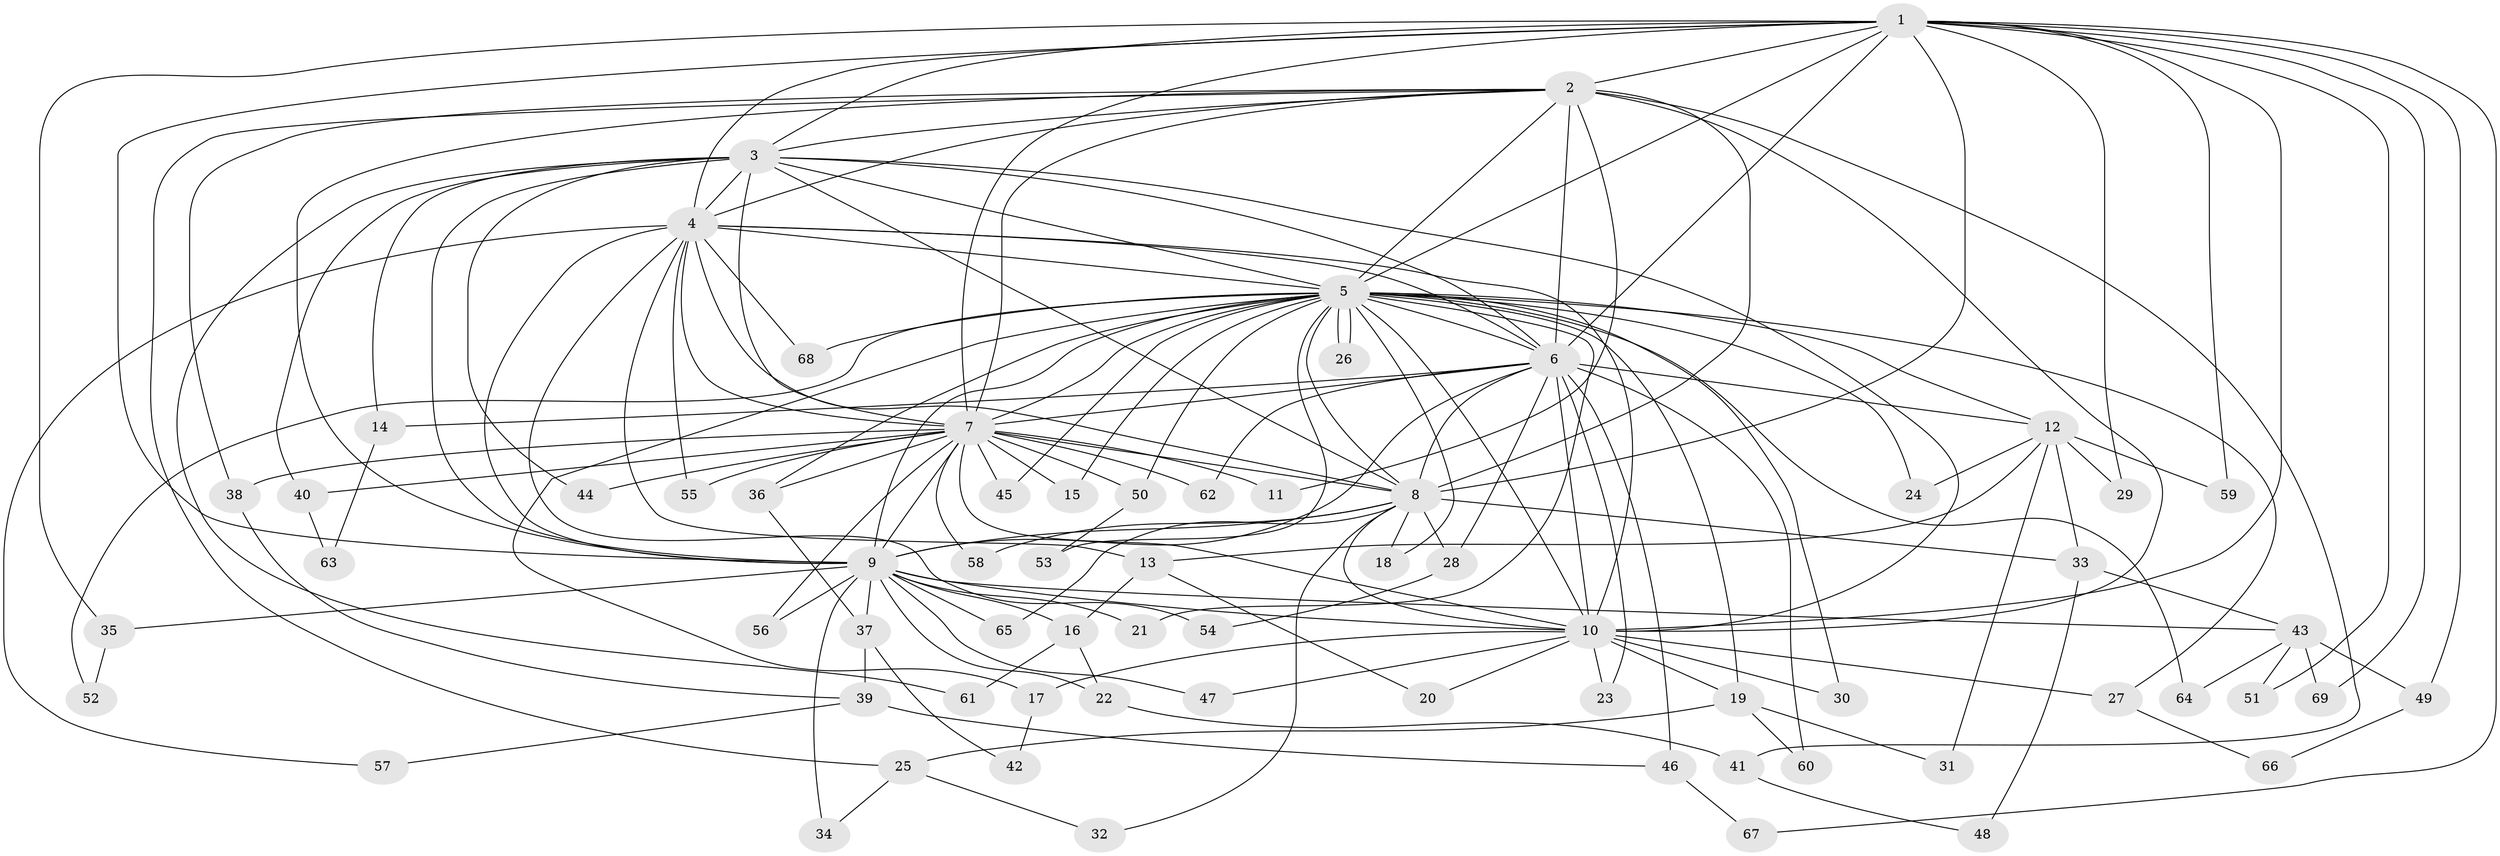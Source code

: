 // coarse degree distribution, {2: 0.23809523809523808, 13: 0.047619047619047616, 1: 0.047619047619047616, 5: 0.14285714285714285, 11: 0.09523809523809523, 3: 0.14285714285714285, 4: 0.19047619047619047, 12: 0.09523809523809523}
// Generated by graph-tools (version 1.1) at 2025/36/03/04/25 23:36:26]
// undirected, 69 vertices, 163 edges
graph export_dot {
  node [color=gray90,style=filled];
  1;
  2;
  3;
  4;
  5;
  6;
  7;
  8;
  9;
  10;
  11;
  12;
  13;
  14;
  15;
  16;
  17;
  18;
  19;
  20;
  21;
  22;
  23;
  24;
  25;
  26;
  27;
  28;
  29;
  30;
  31;
  32;
  33;
  34;
  35;
  36;
  37;
  38;
  39;
  40;
  41;
  42;
  43;
  44;
  45;
  46;
  47;
  48;
  49;
  50;
  51;
  52;
  53;
  54;
  55;
  56;
  57;
  58;
  59;
  60;
  61;
  62;
  63;
  64;
  65;
  66;
  67;
  68;
  69;
  1 -- 2;
  1 -- 3;
  1 -- 4;
  1 -- 5;
  1 -- 6;
  1 -- 7;
  1 -- 8;
  1 -- 9;
  1 -- 10;
  1 -- 29;
  1 -- 35;
  1 -- 49;
  1 -- 51;
  1 -- 59;
  1 -- 67;
  1 -- 69;
  2 -- 3;
  2 -- 4;
  2 -- 5;
  2 -- 6;
  2 -- 7;
  2 -- 8;
  2 -- 9;
  2 -- 10;
  2 -- 11;
  2 -- 25;
  2 -- 38;
  2 -- 41;
  3 -- 4;
  3 -- 5;
  3 -- 6;
  3 -- 7;
  3 -- 8;
  3 -- 9;
  3 -- 10;
  3 -- 14;
  3 -- 40;
  3 -- 44;
  3 -- 61;
  4 -- 5;
  4 -- 6;
  4 -- 7;
  4 -- 8;
  4 -- 9;
  4 -- 10;
  4 -- 13;
  4 -- 54;
  4 -- 55;
  4 -- 57;
  4 -- 68;
  5 -- 6;
  5 -- 7;
  5 -- 8;
  5 -- 9;
  5 -- 10;
  5 -- 12;
  5 -- 15;
  5 -- 17;
  5 -- 18;
  5 -- 19;
  5 -- 21;
  5 -- 24;
  5 -- 26;
  5 -- 26;
  5 -- 27;
  5 -- 30;
  5 -- 36;
  5 -- 45;
  5 -- 50;
  5 -- 52;
  5 -- 53;
  5 -- 64;
  5 -- 68;
  6 -- 7;
  6 -- 8;
  6 -- 9;
  6 -- 10;
  6 -- 12;
  6 -- 14;
  6 -- 23;
  6 -- 28;
  6 -- 46;
  6 -- 60;
  6 -- 62;
  7 -- 8;
  7 -- 9;
  7 -- 10;
  7 -- 11;
  7 -- 15;
  7 -- 36;
  7 -- 38;
  7 -- 40;
  7 -- 44;
  7 -- 45;
  7 -- 50;
  7 -- 55;
  7 -- 56;
  7 -- 58;
  7 -- 62;
  8 -- 9;
  8 -- 10;
  8 -- 18;
  8 -- 28;
  8 -- 32;
  8 -- 33;
  8 -- 58;
  8 -- 65;
  9 -- 10;
  9 -- 16;
  9 -- 21;
  9 -- 22;
  9 -- 34;
  9 -- 35;
  9 -- 37;
  9 -- 43;
  9 -- 47;
  9 -- 56;
  9 -- 65;
  10 -- 17;
  10 -- 19;
  10 -- 20;
  10 -- 23;
  10 -- 27;
  10 -- 30;
  10 -- 47;
  12 -- 13;
  12 -- 24;
  12 -- 29;
  12 -- 31;
  12 -- 33;
  12 -- 59;
  13 -- 16;
  13 -- 20;
  14 -- 63;
  16 -- 22;
  16 -- 61;
  17 -- 42;
  19 -- 25;
  19 -- 31;
  19 -- 60;
  22 -- 41;
  25 -- 32;
  25 -- 34;
  27 -- 66;
  28 -- 54;
  33 -- 43;
  33 -- 48;
  35 -- 52;
  36 -- 37;
  37 -- 39;
  37 -- 42;
  38 -- 39;
  39 -- 46;
  39 -- 57;
  40 -- 63;
  41 -- 48;
  43 -- 49;
  43 -- 51;
  43 -- 64;
  43 -- 69;
  46 -- 67;
  49 -- 66;
  50 -- 53;
}

